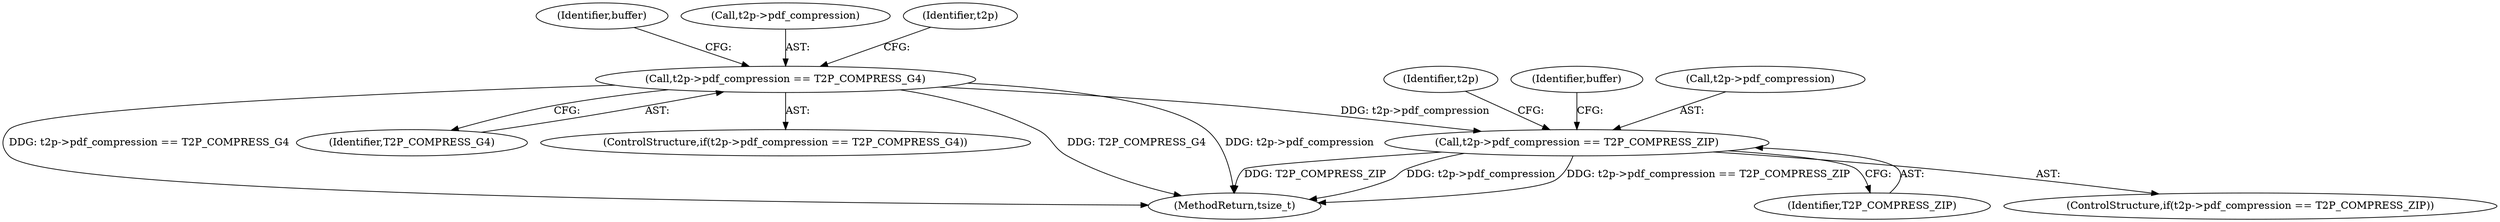 digraph "0_libtiff_c7153361a4041260719b340f73f2f76@pointer" {
"1000268" [label="(Call,t2p->pdf_compression == T2P_COMPRESS_ZIP)"];
"1000196" [label="(Call,t2p->pdf_compression == T2P_COMPRESS_G4)"];
"1000342" [label="(Identifier,t2p)"];
"1000203" [label="(Identifier,buffer)"];
"1000267" [label="(ControlStructure,if(t2p->pdf_compression == T2P_COMPRESS_ZIP))"];
"1000196" [label="(Call,t2p->pdf_compression == T2P_COMPRESS_G4)"];
"1001530" [label="(MethodReturn,tsize_t)"];
"1000200" [label="(Identifier,T2P_COMPRESS_G4)"];
"1000275" [label="(Identifier,buffer)"];
"1000269" [label="(Call,t2p->pdf_compression)"];
"1000197" [label="(Call,t2p->pdf_compression)"];
"1000270" [label="(Identifier,t2p)"];
"1000268" [label="(Call,t2p->pdf_compression == T2P_COMPRESS_ZIP)"];
"1000195" [label="(ControlStructure,if(t2p->pdf_compression == T2P_COMPRESS_G4))"];
"1000272" [label="(Identifier,T2P_COMPRESS_ZIP)"];
"1000268" -> "1000267"  [label="AST: "];
"1000268" -> "1000272"  [label="CFG: "];
"1000269" -> "1000268"  [label="AST: "];
"1000272" -> "1000268"  [label="AST: "];
"1000275" -> "1000268"  [label="CFG: "];
"1000342" -> "1000268"  [label="CFG: "];
"1000268" -> "1001530"  [label="DDG: t2p->pdf_compression"];
"1000268" -> "1001530"  [label="DDG: t2p->pdf_compression == T2P_COMPRESS_ZIP"];
"1000268" -> "1001530"  [label="DDG: T2P_COMPRESS_ZIP"];
"1000196" -> "1000268"  [label="DDG: t2p->pdf_compression"];
"1000196" -> "1000195"  [label="AST: "];
"1000196" -> "1000200"  [label="CFG: "];
"1000197" -> "1000196"  [label="AST: "];
"1000200" -> "1000196"  [label="AST: "];
"1000203" -> "1000196"  [label="CFG: "];
"1000270" -> "1000196"  [label="CFG: "];
"1000196" -> "1001530"  [label="DDG: T2P_COMPRESS_G4"];
"1000196" -> "1001530"  [label="DDG: t2p->pdf_compression"];
"1000196" -> "1001530"  [label="DDG: t2p->pdf_compression == T2P_COMPRESS_G4"];
}
